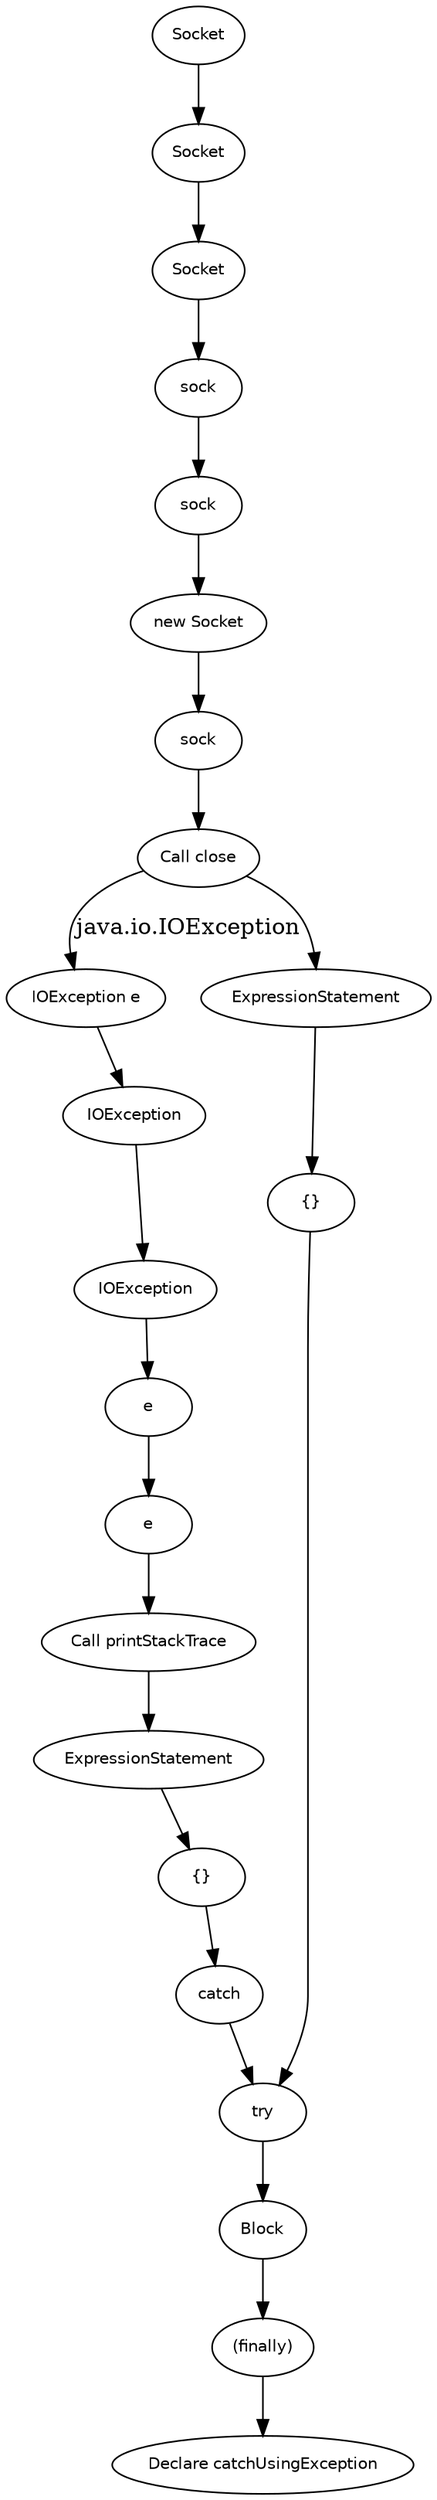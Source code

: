 digraph catchUsingException {
  19 [
    label = "new Socket",
    fontname = Helvetica,
    fontsize = 10
  ];
  18 [
    label = sock,
    fontname = Helvetica,
    fontsize = 10
  ];
  17 [
    label = sock,
    fontname = Helvetica,
    fontsize = 10
  ];
  16 [
    label = Socket,
    fontname = Helvetica,
    fontsize = 10
  ];
  15 [
    label = Socket,
    fontname = Helvetica,
    fontsize = 10
  ];
  14 [
    label = Socket,
    fontname = Helvetica,
    fontsize = 10
  ];
  13 [
    label = "{}",
    fontname = Helvetica,
    fontsize = 10
  ];
  11 [
    label = e,
    fontname = Helvetica,
    fontsize = 10
  ];
  10 [
    label = "Call printStackTrace",
    fontname = Helvetica,
    fontsize = 10
  ];
  9 [
    label = ExpressionStatement,
    fontname = Helvetica,
    fontsize = 10
  ];
  8 [
    label = "{}",
    fontname = Helvetica,
    fontsize = 10
  ];
  7 [
    label = e,
    fontname = Helvetica,
    fontsize = 10
  ];
  6 [
    label = IOException,
    fontname = Helvetica,
    fontsize = 10
  ];
  26 [
    label = Block,
    fontname = Helvetica,
    fontsize = 10
  ];
  5 [
    label = IOException,
    fontname = Helvetica,
    fontsize = 10
  ];
  4 [
    label = "IOException e",
    fontname = Helvetica,
    fontsize = 10
  ];
  3 [
    label = catch,
    fontname = Helvetica,
    fontsize = 10
  ];
  24 [
    label = sock,
    fontname = Helvetica,
    fontsize = 10
  ];
  2 [
    label = try,
    fontname = Helvetica,
    fontsize = 10
  ];
  23 [
    label = "Call close",
    fontname = Helvetica,
    fontsize = 10
  ];
  22 [
    label = ExpressionStatement,
    fontname = Helvetica,
    fontsize = 10
  ];
  1 [
    label = "(finally)",
    fontname = Helvetica,
    fontsize = 10
  ];
  0 [
    label = "Declare catchUsingException",
    fontname = Helvetica,
    fontsize = 10
  ];
  17 -> 18 [
    label = ""
  ];
  26 -> 1 [
    label = ""
  ];
  13 -> 2 [
    label = ""
  ];
  2 -> 26 [
    label = ""
  ];
  23 -> 4 [
    label = "java.io.IOException"
  ];
  3 -> 2 [
    label = ""
  ];
  22 -> 13 [
    label = ""
  ];
  15 -> 17 [
    label = ""
  ];
  1 -> 0 [
    label = ""
  ];
  6 -> 5 [
    label = ""
  ];
  7 -> 11 [
    label = ""
  ];
  4 -> 6 [
    label = ""
  ];
  5 -> 7 [
    label = ""
  ];
  23 -> 22 [
    label = ""
  ];
  8 -> 3 [
    label = ""
  ];
  24 -> 23 [
    label = ""
  ];
  9 -> 8 [
    label = ""
  ];
  16 -> 15 [
    label = ""
  ];
  19 -> 24 [
    label = ""
  ];
  10 -> 9 [
    label = ""
  ];
  14 -> 16 [
    label = ""
  ];
  18 -> 19 [
    label = ""
  ];
  11 -> 10 [
    label = ""
  ];
}
